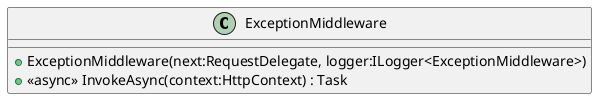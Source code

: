 @startuml
class ExceptionMiddleware {
    + ExceptionMiddleware(next:RequestDelegate, logger:ILogger<ExceptionMiddleware>)
    + <<async>> InvokeAsync(context:HttpContext) : Task
}
@enduml
